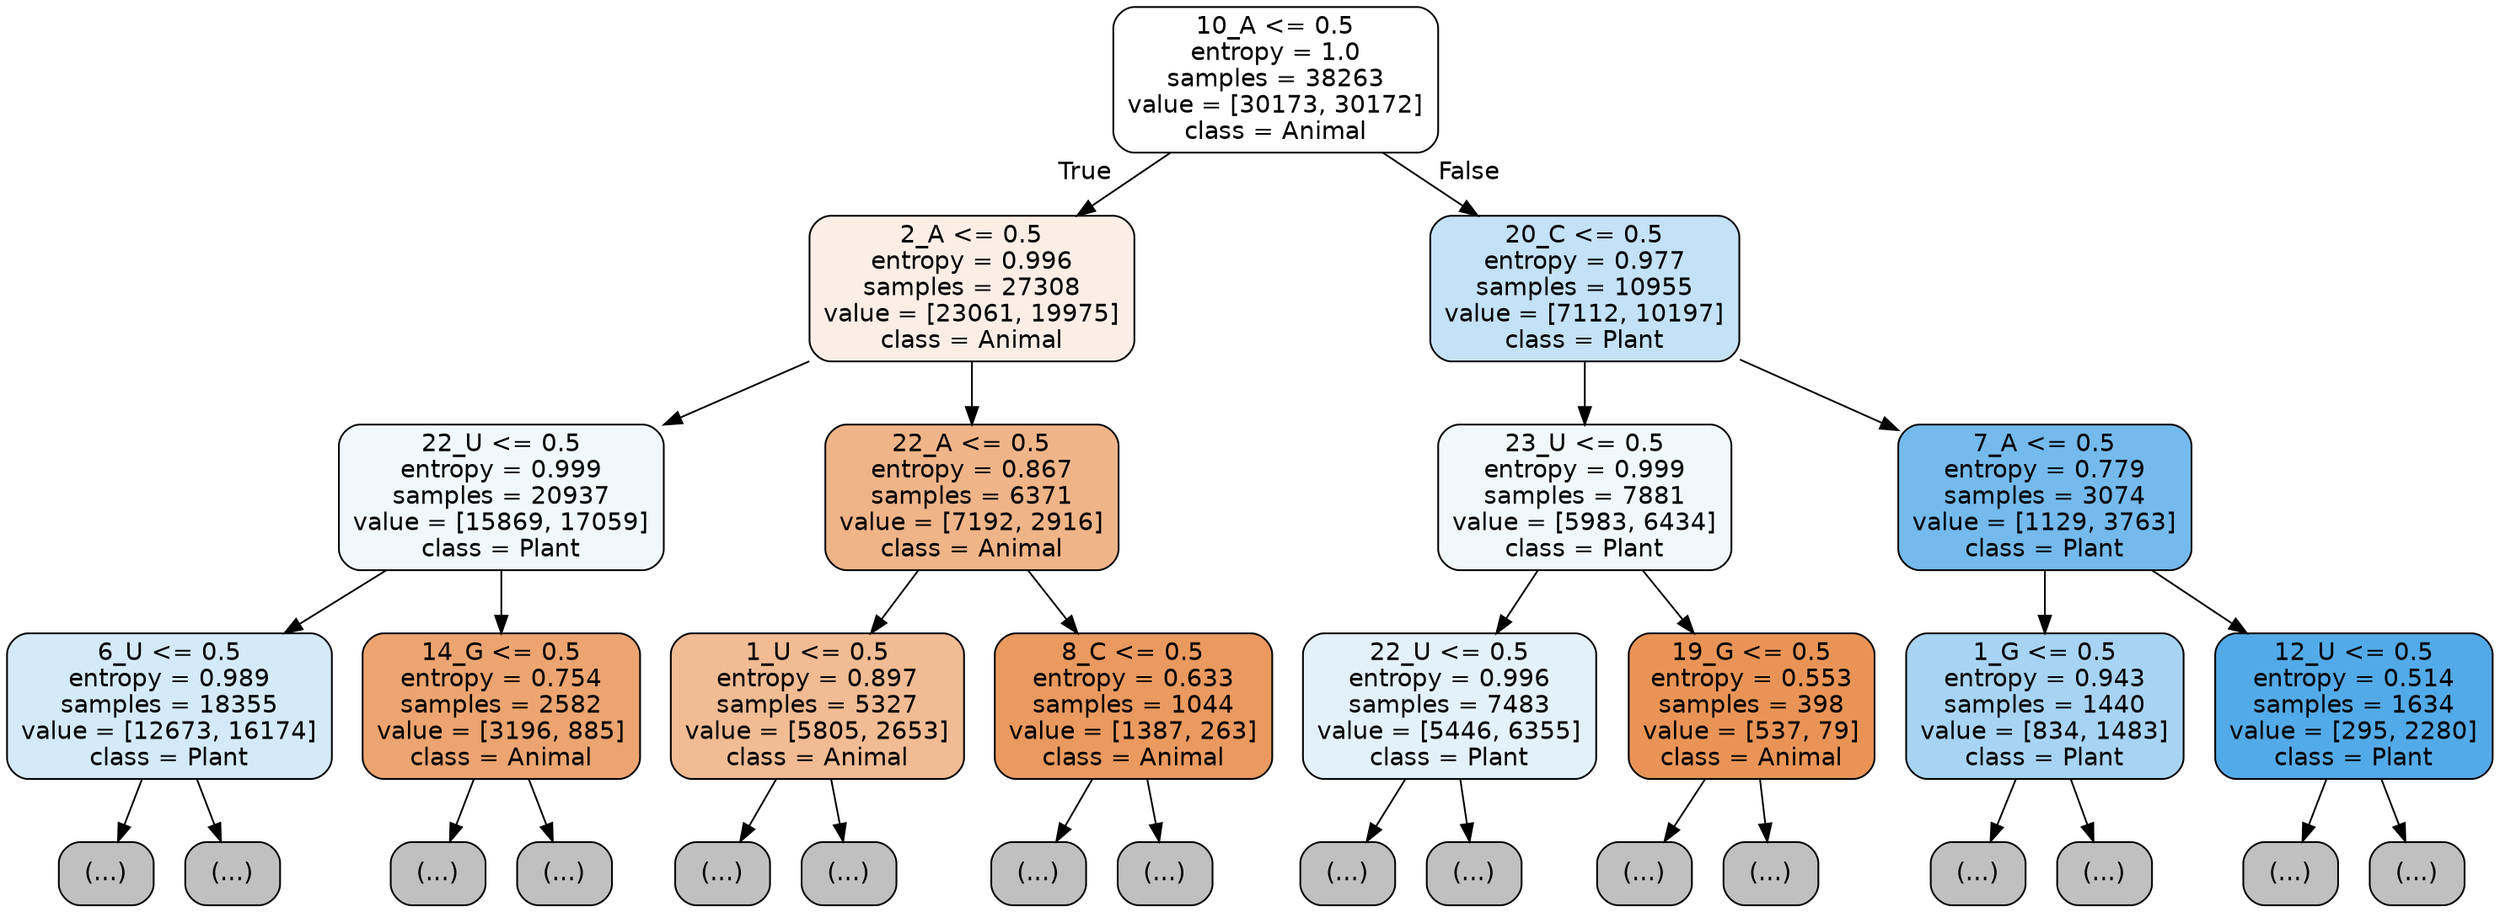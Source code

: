 digraph Tree {
node [shape=box, style="filled, rounded", color="black", fontname="helvetica"] ;
edge [fontname="helvetica"] ;
0 [label="10_A <= 0.5\nentropy = 1.0\nsamples = 38263\nvalue = [30173, 30172]\nclass = Animal", fillcolor="#ffffff"] ;
1 [label="2_A <= 0.5\nentropy = 0.996\nsamples = 27308\nvalue = [23061, 19975]\nclass = Animal", fillcolor="#fceee5"] ;
0 -> 1 [labeldistance=2.5, labelangle=45, headlabel="True"] ;
2 [label="22_U <= 0.5\nentropy = 0.999\nsamples = 20937\nvalue = [15869, 17059]\nclass = Plant", fillcolor="#f1f8fd"] ;
1 -> 2 ;
3 [label="6_U <= 0.5\nentropy = 0.989\nsamples = 18355\nvalue = [12673, 16174]\nclass = Plant", fillcolor="#d4eaf9"] ;
2 -> 3 ;
4 [label="(...)", fillcolor="#C0C0C0"] ;
3 -> 4 ;
6289 [label="(...)", fillcolor="#C0C0C0"] ;
3 -> 6289 ;
8606 [label="14_G <= 0.5\nentropy = 0.754\nsamples = 2582\nvalue = [3196, 885]\nclass = Animal", fillcolor="#eca470"] ;
2 -> 8606 ;
8607 [label="(...)", fillcolor="#C0C0C0"] ;
8606 -> 8607 ;
9390 [label="(...)", fillcolor="#C0C0C0"] ;
8606 -> 9390 ;
9715 [label="22_A <= 0.5\nentropy = 0.867\nsamples = 6371\nvalue = [7192, 2916]\nclass = Animal", fillcolor="#f0b489"] ;
1 -> 9715 ;
9716 [label="1_U <= 0.5\nentropy = 0.897\nsamples = 5327\nvalue = [5805, 2653]\nclass = Animal", fillcolor="#f1bb93"] ;
9715 -> 9716 ;
9717 [label="(...)", fillcolor="#C0C0C0"] ;
9716 -> 9717 ;
11522 [label="(...)", fillcolor="#C0C0C0"] ;
9716 -> 11522 ;
12415 [label="8_C <= 0.5\nentropy = 0.633\nsamples = 1044\nvalue = [1387, 263]\nclass = Animal", fillcolor="#ea995f"] ;
9715 -> 12415 ;
12416 [label="(...)", fillcolor="#C0C0C0"] ;
12415 -> 12416 ;
12709 [label="(...)", fillcolor="#C0C0C0"] ;
12415 -> 12709 ;
12798 [label="20_C <= 0.5\nentropy = 0.977\nsamples = 10955\nvalue = [7112, 10197]\nclass = Plant", fillcolor="#c3e1f7"] ;
0 -> 12798 [labeldistance=2.5, labelangle=-45, headlabel="False"] ;
12799 [label="23_U <= 0.5\nentropy = 0.999\nsamples = 7881\nvalue = [5983, 6434]\nclass = Plant", fillcolor="#f1f8fd"] ;
12798 -> 12799 ;
12800 [label="22_U <= 0.5\nentropy = 0.996\nsamples = 7483\nvalue = [5446, 6355]\nclass = Plant", fillcolor="#e3f1fb"] ;
12799 -> 12800 ;
12801 [label="(...)", fillcolor="#C0C0C0"] ;
12800 -> 12801 ;
15548 [label="(...)", fillcolor="#C0C0C0"] ;
12800 -> 15548 ;
15887 [label="19_G <= 0.5\nentropy = 0.553\nsamples = 398\nvalue = [537, 79]\nclass = Animal", fillcolor="#e99456"] ;
12799 -> 15887 ;
15888 [label="(...)", fillcolor="#C0C0C0"] ;
15887 -> 15888 ;
15981 [label="(...)", fillcolor="#C0C0C0"] ;
15887 -> 15981 ;
16028 [label="7_A <= 0.5\nentropy = 0.779\nsamples = 3074\nvalue = [1129, 3763]\nclass = Plant", fillcolor="#74baed"] ;
12798 -> 16028 ;
16029 [label="1_G <= 0.5\nentropy = 0.943\nsamples = 1440\nvalue = [834, 1483]\nclass = Plant", fillcolor="#a8d4f4"] ;
16028 -> 16029 ;
16030 [label="(...)", fillcolor="#C0C0C0"] ;
16029 -> 16030 ;
16571 [label="(...)", fillcolor="#C0C0C0"] ;
16029 -> 16571 ;
16664 [label="12_U <= 0.5\nentropy = 0.514\nsamples = 1634\nvalue = [295, 2280]\nclass = Plant", fillcolor="#53aae8"] ;
16028 -> 16664 ;
16665 [label="(...)", fillcolor="#C0C0C0"] ;
16664 -> 16665 ;
16868 [label="(...)", fillcolor="#C0C0C0"] ;
16664 -> 16868 ;
}